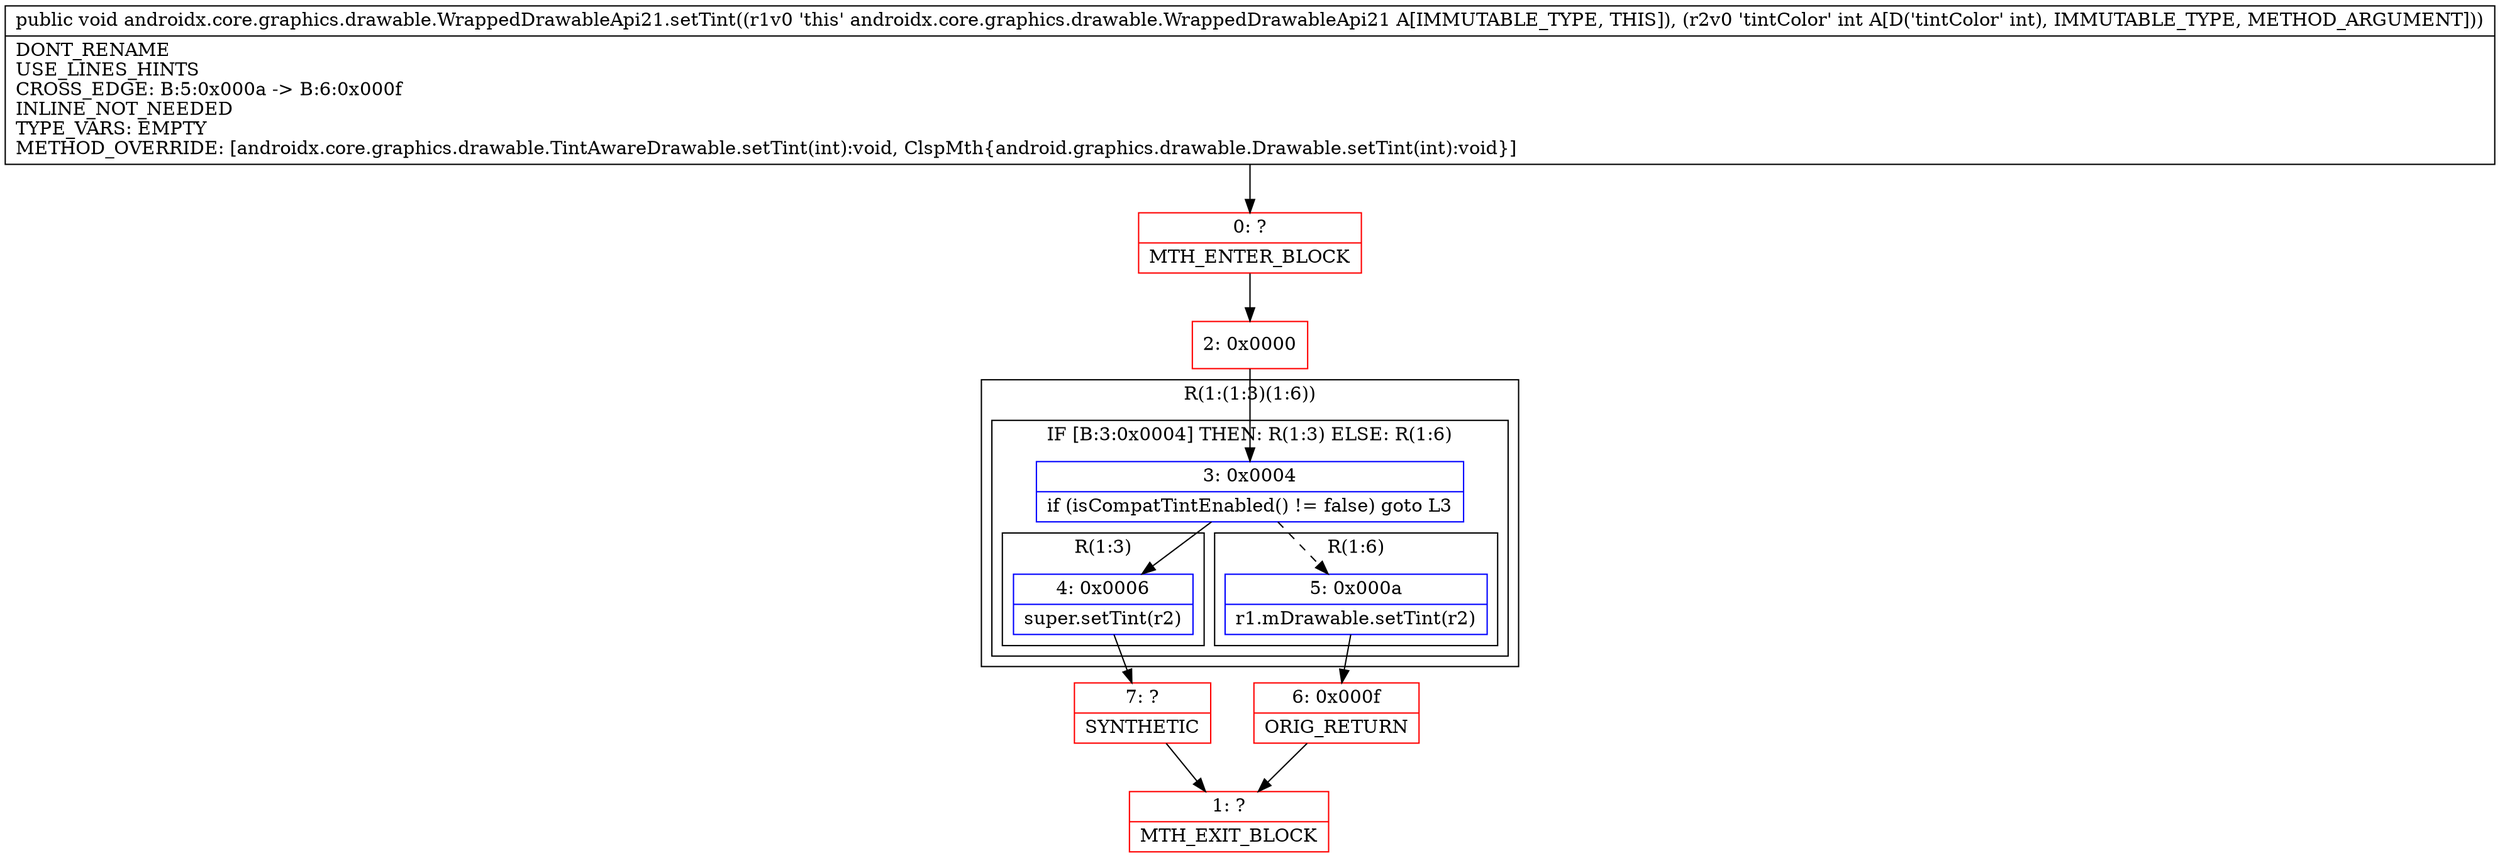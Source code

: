digraph "CFG forandroidx.core.graphics.drawable.WrappedDrawableApi21.setTint(I)V" {
subgraph cluster_Region_564681885 {
label = "R(1:(1:3)(1:6))";
node [shape=record,color=blue];
subgraph cluster_IfRegion_1080296619 {
label = "IF [B:3:0x0004] THEN: R(1:3) ELSE: R(1:6)";
node [shape=record,color=blue];
Node_3 [shape=record,label="{3\:\ 0x0004|if (isCompatTintEnabled() != false) goto L3\l}"];
subgraph cluster_Region_93026024 {
label = "R(1:3)";
node [shape=record,color=blue];
Node_4 [shape=record,label="{4\:\ 0x0006|super.setTint(r2)\l}"];
}
subgraph cluster_Region_877049364 {
label = "R(1:6)";
node [shape=record,color=blue];
Node_5 [shape=record,label="{5\:\ 0x000a|r1.mDrawable.setTint(r2)\l}"];
}
}
}
Node_0 [shape=record,color=red,label="{0\:\ ?|MTH_ENTER_BLOCK\l}"];
Node_2 [shape=record,color=red,label="{2\:\ 0x0000}"];
Node_7 [shape=record,color=red,label="{7\:\ ?|SYNTHETIC\l}"];
Node_1 [shape=record,color=red,label="{1\:\ ?|MTH_EXIT_BLOCK\l}"];
Node_6 [shape=record,color=red,label="{6\:\ 0x000f|ORIG_RETURN\l}"];
MethodNode[shape=record,label="{public void androidx.core.graphics.drawable.WrappedDrawableApi21.setTint((r1v0 'this' androidx.core.graphics.drawable.WrappedDrawableApi21 A[IMMUTABLE_TYPE, THIS]), (r2v0 'tintColor' int A[D('tintColor' int), IMMUTABLE_TYPE, METHOD_ARGUMENT]))  | DONT_RENAME\lUSE_LINES_HINTS\lCROSS_EDGE: B:5:0x000a \-\> B:6:0x000f\lINLINE_NOT_NEEDED\lTYPE_VARS: EMPTY\lMETHOD_OVERRIDE: [androidx.core.graphics.drawable.TintAwareDrawable.setTint(int):void, ClspMth\{android.graphics.drawable.Drawable.setTint(int):void\}]\l}"];
MethodNode -> Node_0;Node_3 -> Node_4;
Node_3 -> Node_5[style=dashed];
Node_4 -> Node_7;
Node_5 -> Node_6;
Node_0 -> Node_2;
Node_2 -> Node_3;
Node_7 -> Node_1;
Node_6 -> Node_1;
}

